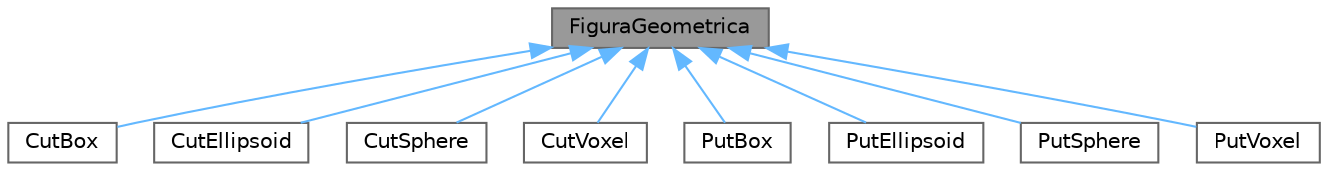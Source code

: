 digraph "FiguraGeometrica"
{
 // LATEX_PDF_SIZE
  bgcolor="transparent";
  edge [fontname=Helvetica,fontsize=10,labelfontname=Helvetica,labelfontsize=10];
  node [fontname=Helvetica,fontsize=10,shape=box,height=0.2,width=0.4];
  Node1 [id="Node000001",label="FiguraGeometrica",height=0.2,width=0.4,color="gray40", fillcolor="grey60", style="filled", fontcolor="black",tooltip=" "];
  Node1 -> Node2 [id="edge1_Node000001_Node000002",dir="back",color="steelblue1",style="solid",tooltip=" "];
  Node2 [id="Node000002",label="CutBox",height=0.2,width=0.4,color="gray40", fillcolor="white", style="filled",URL="$class_cut_box.html",tooltip=" "];
  Node1 -> Node3 [id="edge2_Node000001_Node000003",dir="back",color="steelblue1",style="solid",tooltip=" "];
  Node3 [id="Node000003",label="CutEllipsoid",height=0.2,width=0.4,color="gray40", fillcolor="white", style="filled",URL="$class_cut_ellipsoid.html",tooltip=" "];
  Node1 -> Node4 [id="edge3_Node000001_Node000004",dir="back",color="steelblue1",style="solid",tooltip=" "];
  Node4 [id="Node000004",label="CutSphere",height=0.2,width=0.4,color="gray40", fillcolor="white", style="filled",URL="$class_cut_sphere.html",tooltip=" "];
  Node1 -> Node5 [id="edge4_Node000001_Node000005",dir="back",color="steelblue1",style="solid",tooltip=" "];
  Node5 [id="Node000005",label="CutVoxel",height=0.2,width=0.4,color="gray40", fillcolor="white", style="filled",URL="$class_cut_voxel.html",tooltip=" "];
  Node1 -> Node6 [id="edge5_Node000001_Node000006",dir="back",color="steelblue1",style="solid",tooltip=" "];
  Node6 [id="Node000006",label="PutBox",height=0.2,width=0.4,color="gray40", fillcolor="white", style="filled",URL="$class_put_box.html",tooltip=" "];
  Node1 -> Node7 [id="edge6_Node000001_Node000007",dir="back",color="steelblue1",style="solid",tooltip=" "];
  Node7 [id="Node000007",label="PutEllipsoid",height=0.2,width=0.4,color="gray40", fillcolor="white", style="filled",URL="$class_put_ellipsoid.html",tooltip=" "];
  Node1 -> Node8 [id="edge7_Node000001_Node000008",dir="back",color="steelblue1",style="solid",tooltip=" "];
  Node8 [id="Node000008",label="PutSphere",height=0.2,width=0.4,color="gray40", fillcolor="white", style="filled",URL="$class_put_sphere.html",tooltip=" "];
  Node1 -> Node9 [id="edge8_Node000001_Node000009",dir="back",color="steelblue1",style="solid",tooltip=" "];
  Node9 [id="Node000009",label="PutVoxel",height=0.2,width=0.4,color="gray40", fillcolor="white", style="filled",URL="$class_put_voxel.html",tooltip=" "];
}

